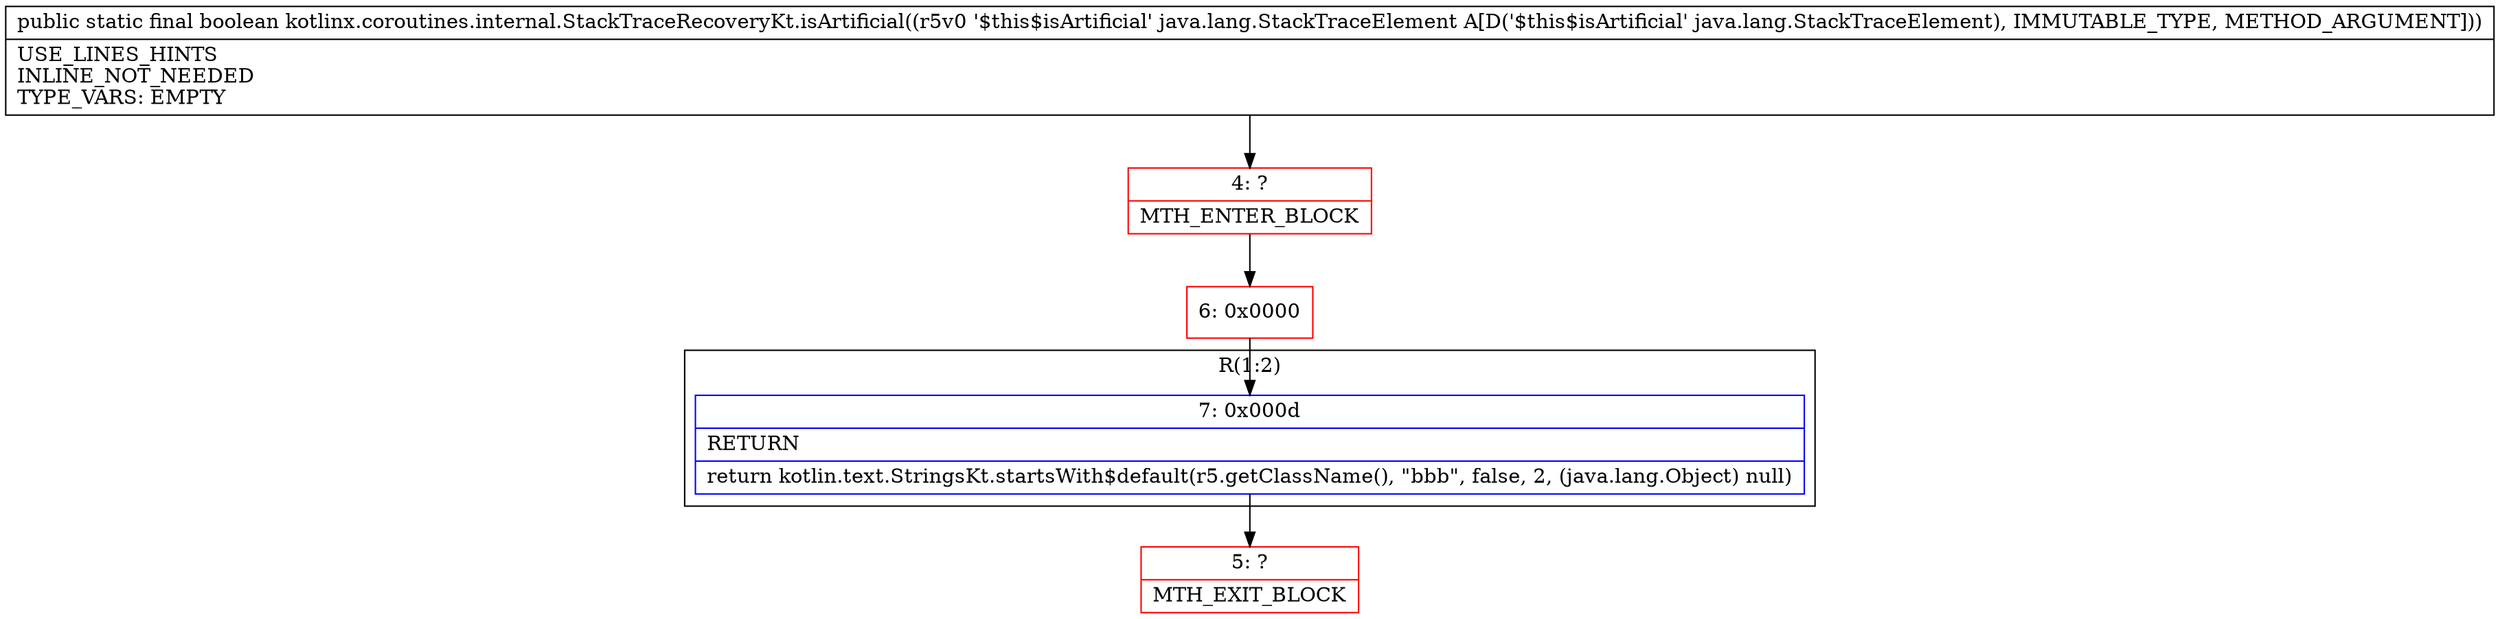 digraph "CFG forkotlinx.coroutines.internal.StackTraceRecoveryKt.isArtificial(Ljava\/lang\/StackTraceElement;)Z" {
subgraph cluster_Region_1835489827 {
label = "R(1:2)";
node [shape=record,color=blue];
Node_7 [shape=record,label="{7\:\ 0x000d|RETURN\l|return kotlin.text.StringsKt.startsWith$default(r5.getClassName(), \"bbb\", false, 2, (java.lang.Object) null)\l}"];
}
Node_4 [shape=record,color=red,label="{4\:\ ?|MTH_ENTER_BLOCK\l}"];
Node_6 [shape=record,color=red,label="{6\:\ 0x0000}"];
Node_5 [shape=record,color=red,label="{5\:\ ?|MTH_EXIT_BLOCK\l}"];
MethodNode[shape=record,label="{public static final boolean kotlinx.coroutines.internal.StackTraceRecoveryKt.isArtificial((r5v0 '$this$isArtificial' java.lang.StackTraceElement A[D('$this$isArtificial' java.lang.StackTraceElement), IMMUTABLE_TYPE, METHOD_ARGUMENT]))  | USE_LINES_HINTS\lINLINE_NOT_NEEDED\lTYPE_VARS: EMPTY\l}"];
MethodNode -> Node_4;Node_7 -> Node_5;
Node_4 -> Node_6;
Node_6 -> Node_7;
}

